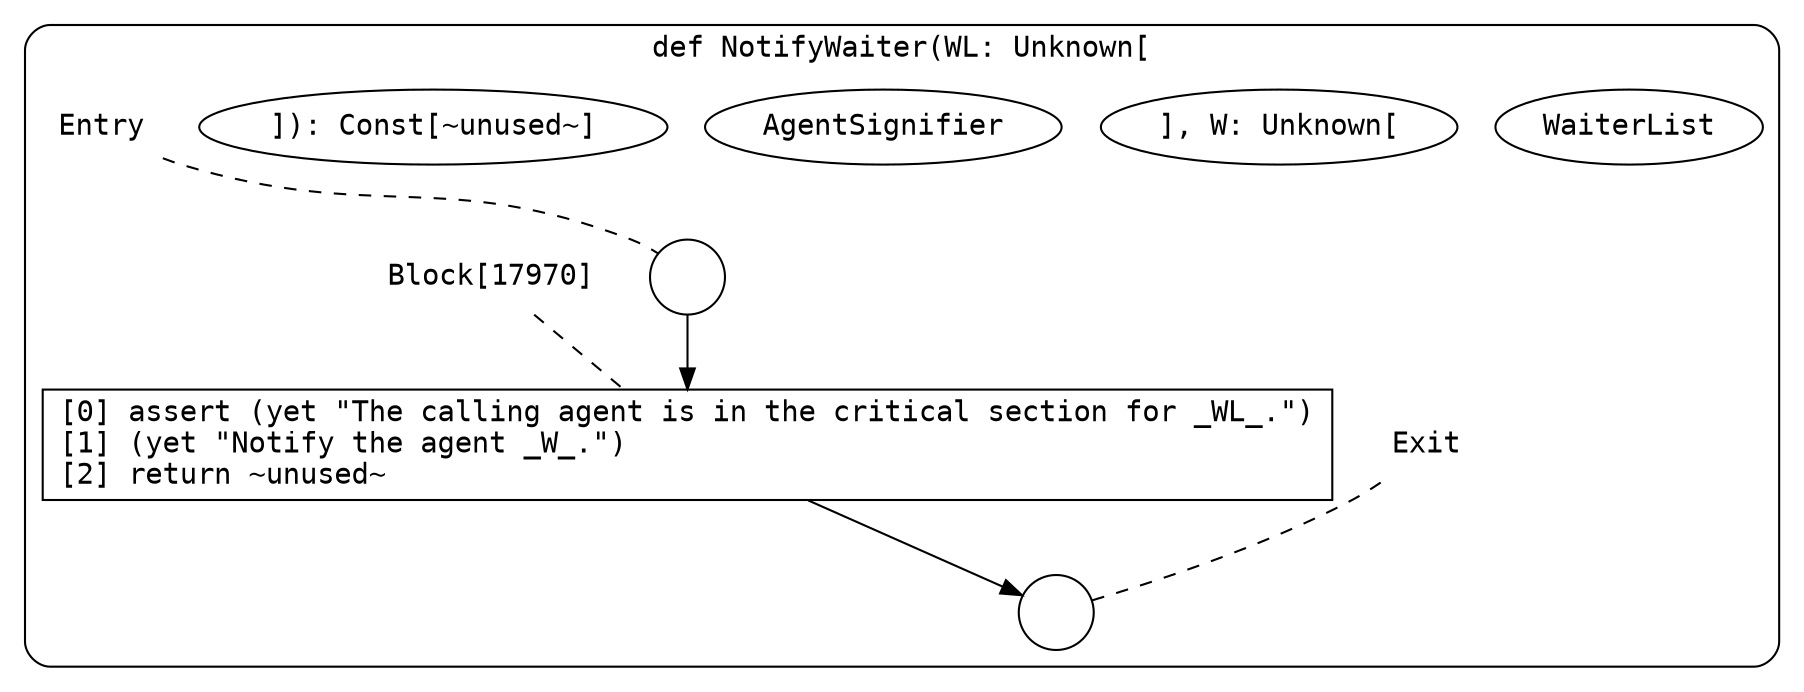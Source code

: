 digraph {
  graph [fontname = "Consolas"]
  node [fontname = "Consolas"]
  edge [fontname = "Consolas"]
  subgraph cluster2529 {
    label = "def NotifyWaiter(WL: Unknown["WaiterList"], W: Unknown["AgentSignifier"]): Const[~unused~]"
    style = rounded
    cluster2529_entry_name [shape=none, label=<<font color="black">Entry</font>>]
    cluster2529_entry_name -> cluster2529_entry [arrowhead=none, color="black", style=dashed]
    cluster2529_entry [shape=circle label=" " color="black" fillcolor="white" style=filled]
    cluster2529_entry -> node17970 [color="black"]
    cluster2529_exit_name [shape=none, label=<<font color="black">Exit</font>>]
    cluster2529_exit_name -> cluster2529_exit [arrowhead=none, color="black", style=dashed]
    cluster2529_exit [shape=circle label=" " color="black" fillcolor="white" style=filled]
    node17970_name [shape=none, label=<<font color="black">Block[17970]</font>>]
    node17970_name -> node17970 [arrowhead=none, color="black", style=dashed]
    node17970 [shape=box, label=<<font color="black">[0] assert (yet &quot;The calling agent is in the critical section for _WL_.&quot;)<BR ALIGN="LEFT"/>[1] (yet &quot;Notify the agent _W_.&quot;)<BR ALIGN="LEFT"/>[2] return ~unused~<BR ALIGN="LEFT"/></font>> color="black" fillcolor="white", style=filled]
    node17970 -> cluster2529_exit [color="black"]
  }
}